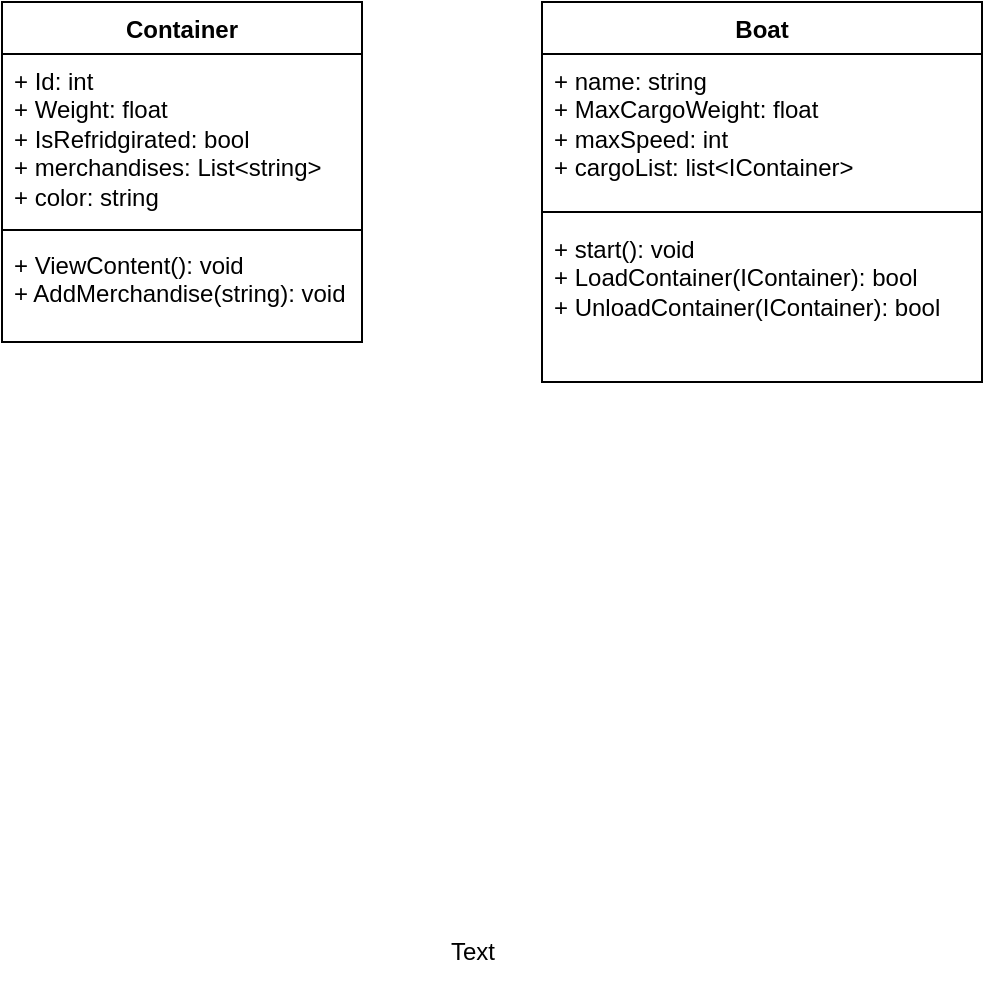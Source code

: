 <mxfile version="24.8.3">
  <diagram name="Page-1" id="PRIMUVPS_YcjJzb4Q-P8">
    <mxGraphModel dx="1117" dy="772" grid="1" gridSize="10" guides="1" tooltips="1" connect="1" arrows="1" fold="1" page="1" pageScale="1" pageWidth="827" pageHeight="1169" math="0" shadow="0">
      <root>
        <mxCell id="0" />
        <mxCell id="1" parent="0" />
        <mxCell id="FCimhdWs5HZFkPtd6ZuO-1" value="Container" style="swimlane;fontStyle=1;align=center;verticalAlign=top;childLayout=stackLayout;horizontal=1;startSize=26;horizontalStack=0;resizeParent=1;resizeParentMax=0;resizeLast=0;collapsible=1;marginBottom=0;whiteSpace=wrap;html=1;" vertex="1" parent="1">
          <mxGeometry x="180" y="80" width="180" height="170" as="geometry" />
        </mxCell>
        <mxCell id="FCimhdWs5HZFkPtd6ZuO-2" value="+ Id: int&lt;div&gt;+ Weight: float&lt;/div&gt;&lt;div&gt;+ IsRefridgirated: bool&lt;/div&gt;&lt;div&gt;+ merchandises: List&amp;lt;string&amp;gt;&lt;/div&gt;&lt;div&gt;+ color: string&lt;/div&gt;" style="text;strokeColor=none;fillColor=none;align=left;verticalAlign=top;spacingLeft=4;spacingRight=4;overflow=hidden;rotatable=0;points=[[0,0.5],[1,0.5]];portConstraint=eastwest;whiteSpace=wrap;html=1;" vertex="1" parent="FCimhdWs5HZFkPtd6ZuO-1">
          <mxGeometry y="26" width="180" height="84" as="geometry" />
        </mxCell>
        <mxCell id="FCimhdWs5HZFkPtd6ZuO-3" value="" style="line;strokeWidth=1;fillColor=none;align=left;verticalAlign=middle;spacingTop=-1;spacingLeft=3;spacingRight=3;rotatable=0;labelPosition=right;points=[];portConstraint=eastwest;strokeColor=inherit;" vertex="1" parent="FCimhdWs5HZFkPtd6ZuO-1">
          <mxGeometry y="110" width="180" height="8" as="geometry" />
        </mxCell>
        <mxCell id="FCimhdWs5HZFkPtd6ZuO-4" value="+ ViewContent(): void&lt;div&gt;+ AddMerchandise(string): void&lt;/div&gt;" style="text;strokeColor=none;fillColor=none;align=left;verticalAlign=top;spacingLeft=4;spacingRight=4;overflow=hidden;rotatable=0;points=[[0,0.5],[1,0.5]];portConstraint=eastwest;whiteSpace=wrap;html=1;" vertex="1" parent="FCimhdWs5HZFkPtd6ZuO-1">
          <mxGeometry y="118" width="180" height="52" as="geometry" />
        </mxCell>
        <mxCell id="FCimhdWs5HZFkPtd6ZuO-5" value="Boat" style="swimlane;fontStyle=1;align=center;verticalAlign=top;childLayout=stackLayout;horizontal=1;startSize=26;horizontalStack=0;resizeParent=1;resizeParentMax=0;resizeLast=0;collapsible=1;marginBottom=0;whiteSpace=wrap;html=1;" vertex="1" parent="1">
          <mxGeometry x="450" y="80" width="220" height="190" as="geometry" />
        </mxCell>
        <mxCell id="FCimhdWs5HZFkPtd6ZuO-6" value="+ name: string&lt;div&gt;+ MaxCargoWeight: float&lt;/div&gt;&lt;div&gt;+ maxSpeed: int&lt;/div&gt;&lt;div&gt;+ cargoList: list&amp;lt;IContainer&amp;gt;&lt;/div&gt;&lt;div&gt;&lt;br&gt;&lt;/div&gt;" style="text;strokeColor=none;fillColor=none;align=left;verticalAlign=top;spacingLeft=4;spacingRight=4;overflow=hidden;rotatable=0;points=[[0,0.5],[1,0.5]];portConstraint=eastwest;whiteSpace=wrap;html=1;" vertex="1" parent="FCimhdWs5HZFkPtd6ZuO-5">
          <mxGeometry y="26" width="220" height="74" as="geometry" />
        </mxCell>
        <mxCell id="FCimhdWs5HZFkPtd6ZuO-7" value="" style="line;strokeWidth=1;fillColor=none;align=left;verticalAlign=middle;spacingTop=-1;spacingLeft=3;spacingRight=3;rotatable=0;labelPosition=right;points=[];portConstraint=eastwest;strokeColor=inherit;" vertex="1" parent="FCimhdWs5HZFkPtd6ZuO-5">
          <mxGeometry y="100" width="220" height="10" as="geometry" />
        </mxCell>
        <mxCell id="FCimhdWs5HZFkPtd6ZuO-8" value="+ start(): void&lt;div&gt;+ LoadContainer(IContainer): bool&lt;/div&gt;&lt;div&gt;+ UnloadContainer(IContainer): bool&lt;/div&gt;" style="text;strokeColor=none;fillColor=none;align=left;verticalAlign=top;spacingLeft=4;spacingRight=4;overflow=hidden;rotatable=0;points=[[0,0.5],[1,0.5]];portConstraint=eastwest;whiteSpace=wrap;html=1;" vertex="1" parent="FCimhdWs5HZFkPtd6ZuO-5">
          <mxGeometry y="110" width="220" height="80" as="geometry" />
        </mxCell>
        <mxCell id="FCimhdWs5HZFkPtd6ZuO-9" value="Text" style="text;html=1;align=center;verticalAlign=middle;resizable=0;points=[];autosize=1;strokeColor=none;fillColor=none;" vertex="1" parent="1">
          <mxGeometry x="390" y="540" width="50" height="30" as="geometry" />
        </mxCell>
      </root>
    </mxGraphModel>
  </diagram>
</mxfile>
